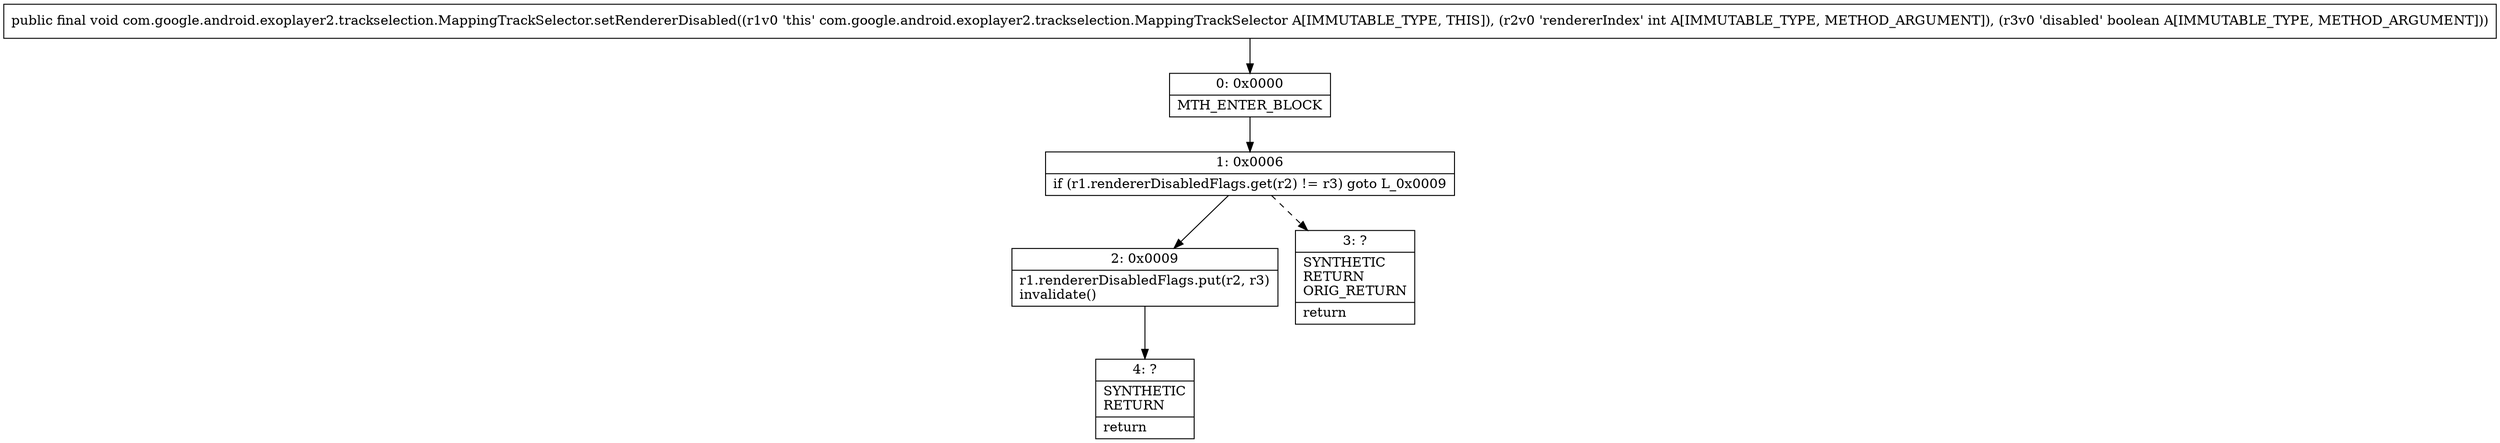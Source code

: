digraph "CFG forcom.google.android.exoplayer2.trackselection.MappingTrackSelector.setRendererDisabled(IZ)V" {
Node_0 [shape=record,label="{0\:\ 0x0000|MTH_ENTER_BLOCK\l}"];
Node_1 [shape=record,label="{1\:\ 0x0006|if (r1.rendererDisabledFlags.get(r2) != r3) goto L_0x0009\l}"];
Node_2 [shape=record,label="{2\:\ 0x0009|r1.rendererDisabledFlags.put(r2, r3)\linvalidate()\l}"];
Node_3 [shape=record,label="{3\:\ ?|SYNTHETIC\lRETURN\lORIG_RETURN\l|return\l}"];
Node_4 [shape=record,label="{4\:\ ?|SYNTHETIC\lRETURN\l|return\l}"];
MethodNode[shape=record,label="{public final void com.google.android.exoplayer2.trackselection.MappingTrackSelector.setRendererDisabled((r1v0 'this' com.google.android.exoplayer2.trackselection.MappingTrackSelector A[IMMUTABLE_TYPE, THIS]), (r2v0 'rendererIndex' int A[IMMUTABLE_TYPE, METHOD_ARGUMENT]), (r3v0 'disabled' boolean A[IMMUTABLE_TYPE, METHOD_ARGUMENT])) }"];
MethodNode -> Node_0;
Node_0 -> Node_1;
Node_1 -> Node_2;
Node_1 -> Node_3[style=dashed];
Node_2 -> Node_4;
}

